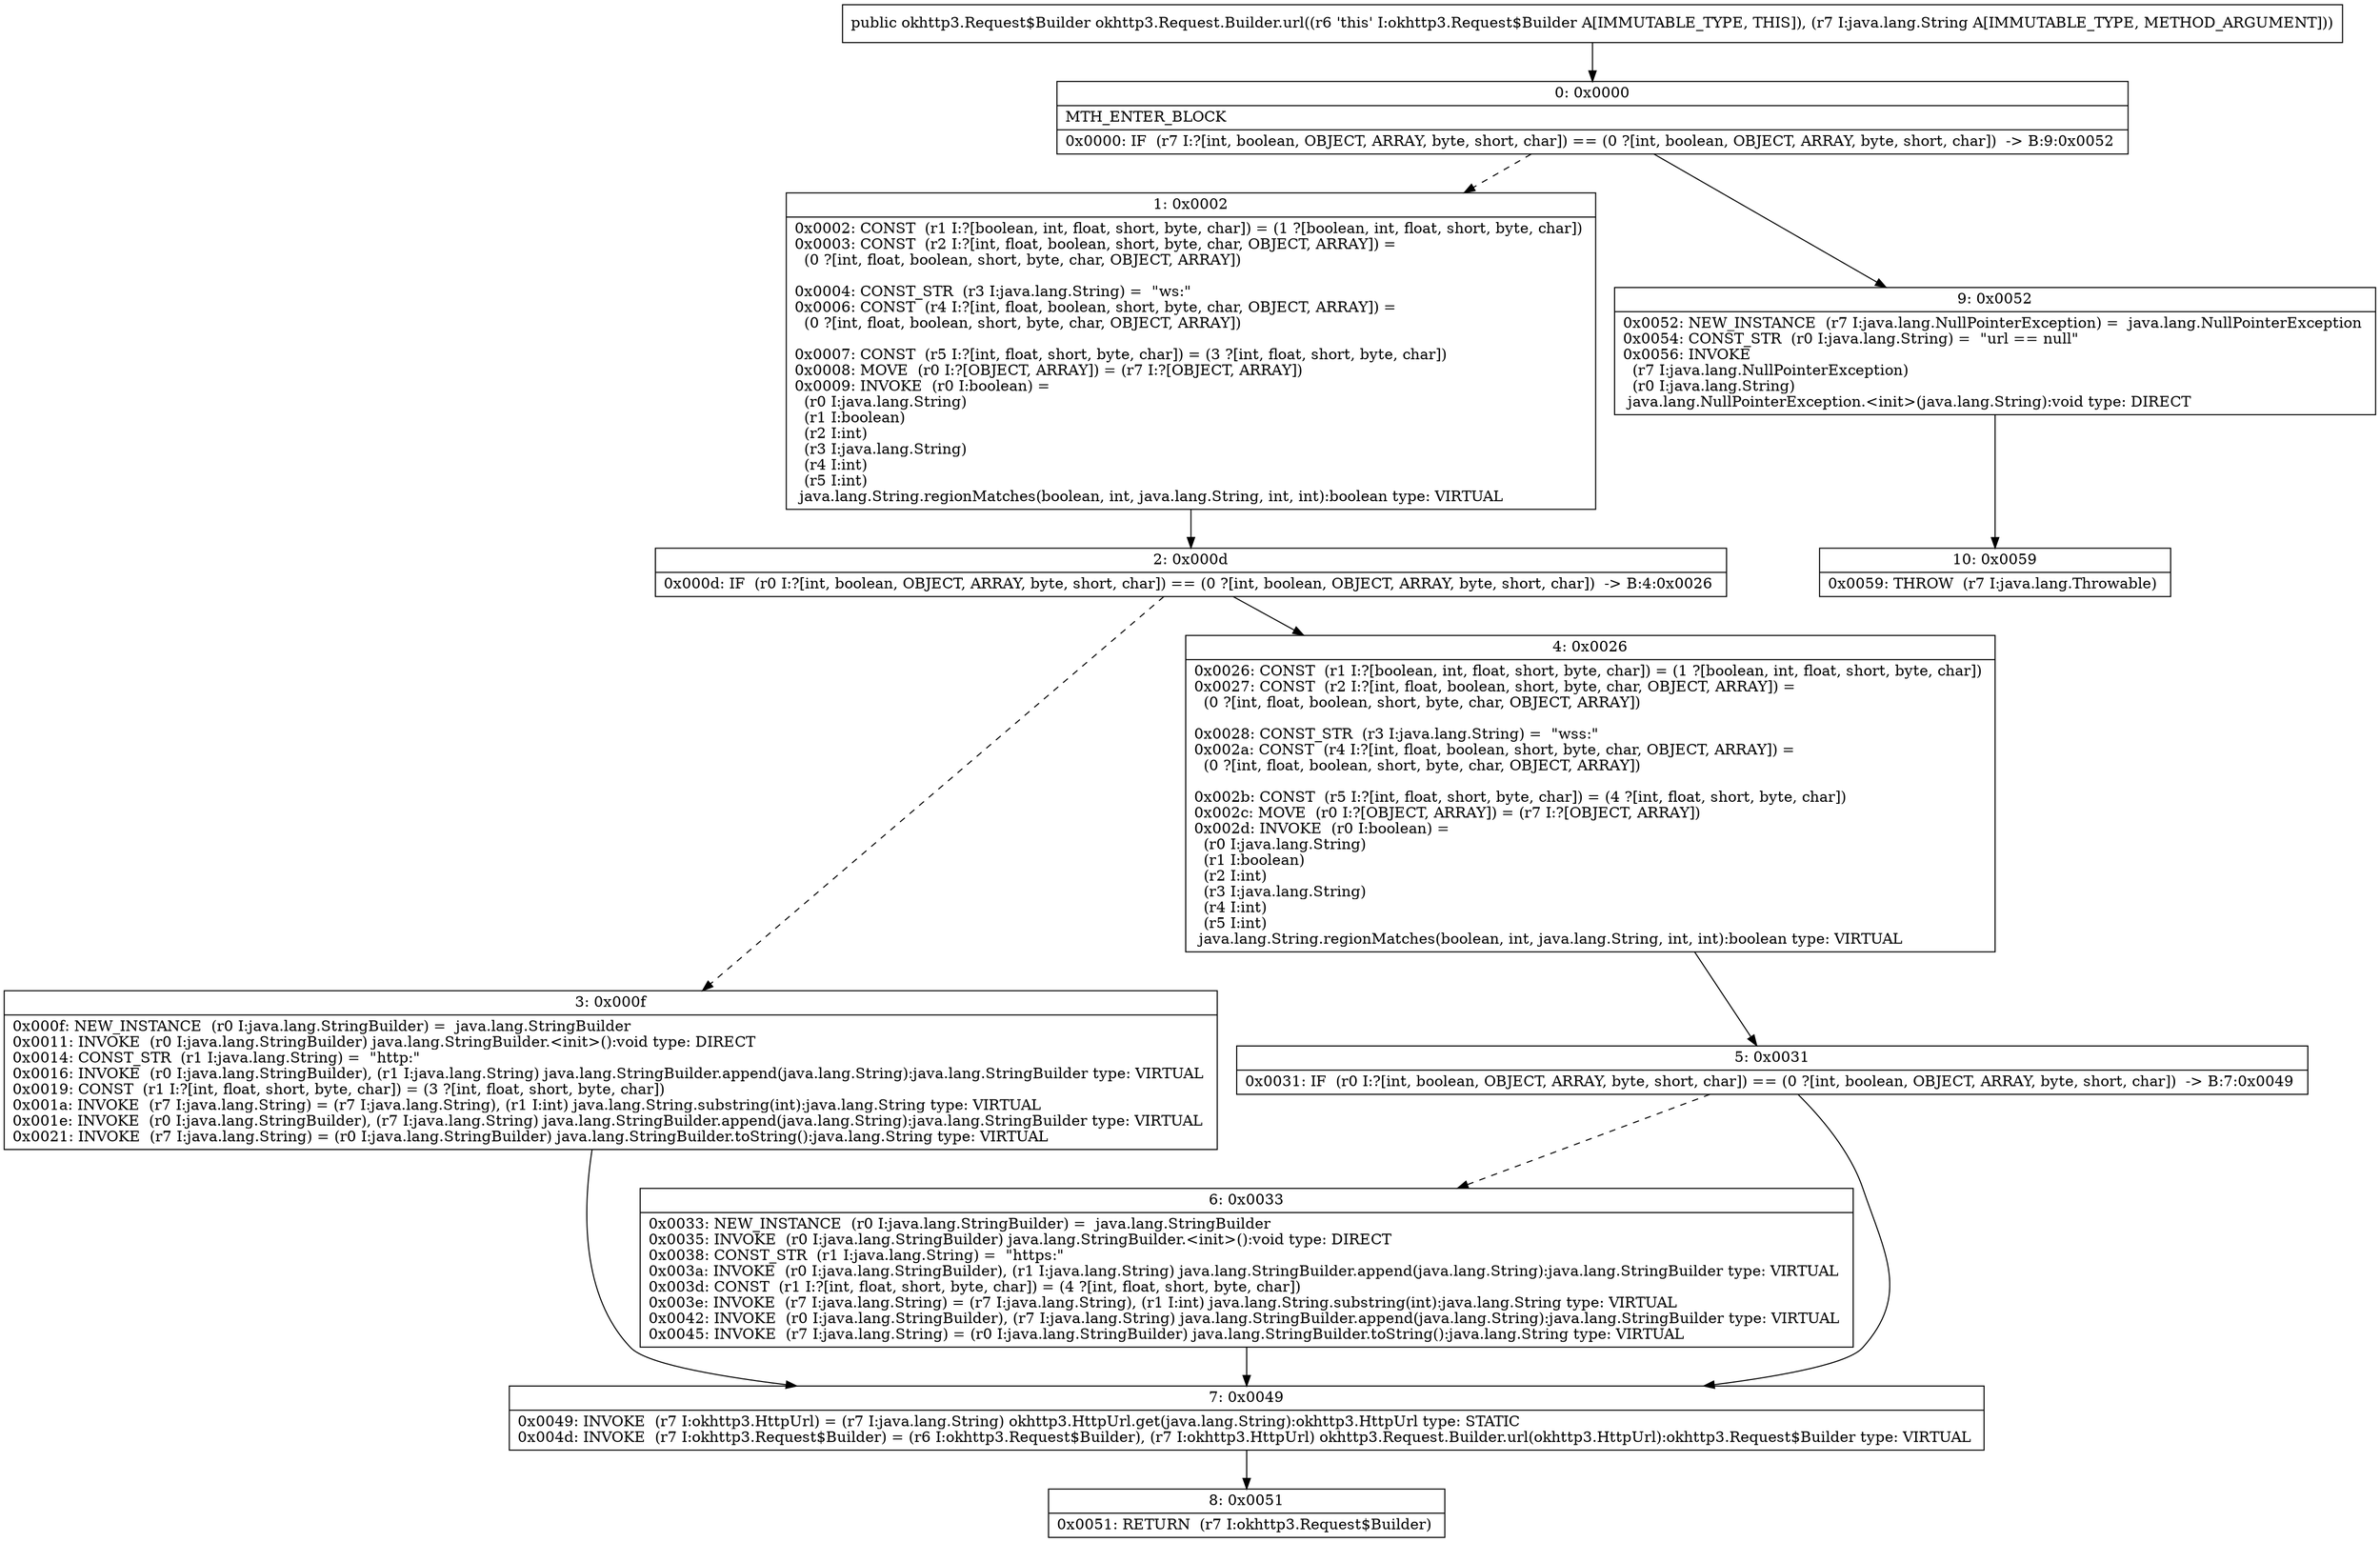 digraph "CFG forokhttp3.Request.Builder.url(Ljava\/lang\/String;)Lokhttp3\/Request$Builder;" {
Node_0 [shape=record,label="{0\:\ 0x0000|MTH_ENTER_BLOCK\l|0x0000: IF  (r7 I:?[int, boolean, OBJECT, ARRAY, byte, short, char]) == (0 ?[int, boolean, OBJECT, ARRAY, byte, short, char])  \-\> B:9:0x0052 \l}"];
Node_1 [shape=record,label="{1\:\ 0x0002|0x0002: CONST  (r1 I:?[boolean, int, float, short, byte, char]) = (1 ?[boolean, int, float, short, byte, char]) \l0x0003: CONST  (r2 I:?[int, float, boolean, short, byte, char, OBJECT, ARRAY]) = \l  (0 ?[int, float, boolean, short, byte, char, OBJECT, ARRAY])\l \l0x0004: CONST_STR  (r3 I:java.lang.String) =  \"ws:\" \l0x0006: CONST  (r4 I:?[int, float, boolean, short, byte, char, OBJECT, ARRAY]) = \l  (0 ?[int, float, boolean, short, byte, char, OBJECT, ARRAY])\l \l0x0007: CONST  (r5 I:?[int, float, short, byte, char]) = (3 ?[int, float, short, byte, char]) \l0x0008: MOVE  (r0 I:?[OBJECT, ARRAY]) = (r7 I:?[OBJECT, ARRAY]) \l0x0009: INVOKE  (r0 I:boolean) = \l  (r0 I:java.lang.String)\l  (r1 I:boolean)\l  (r2 I:int)\l  (r3 I:java.lang.String)\l  (r4 I:int)\l  (r5 I:int)\l java.lang.String.regionMatches(boolean, int, java.lang.String, int, int):boolean type: VIRTUAL \l}"];
Node_2 [shape=record,label="{2\:\ 0x000d|0x000d: IF  (r0 I:?[int, boolean, OBJECT, ARRAY, byte, short, char]) == (0 ?[int, boolean, OBJECT, ARRAY, byte, short, char])  \-\> B:4:0x0026 \l}"];
Node_3 [shape=record,label="{3\:\ 0x000f|0x000f: NEW_INSTANCE  (r0 I:java.lang.StringBuilder) =  java.lang.StringBuilder \l0x0011: INVOKE  (r0 I:java.lang.StringBuilder) java.lang.StringBuilder.\<init\>():void type: DIRECT \l0x0014: CONST_STR  (r1 I:java.lang.String) =  \"http:\" \l0x0016: INVOKE  (r0 I:java.lang.StringBuilder), (r1 I:java.lang.String) java.lang.StringBuilder.append(java.lang.String):java.lang.StringBuilder type: VIRTUAL \l0x0019: CONST  (r1 I:?[int, float, short, byte, char]) = (3 ?[int, float, short, byte, char]) \l0x001a: INVOKE  (r7 I:java.lang.String) = (r7 I:java.lang.String), (r1 I:int) java.lang.String.substring(int):java.lang.String type: VIRTUAL \l0x001e: INVOKE  (r0 I:java.lang.StringBuilder), (r7 I:java.lang.String) java.lang.StringBuilder.append(java.lang.String):java.lang.StringBuilder type: VIRTUAL \l0x0021: INVOKE  (r7 I:java.lang.String) = (r0 I:java.lang.StringBuilder) java.lang.StringBuilder.toString():java.lang.String type: VIRTUAL \l}"];
Node_4 [shape=record,label="{4\:\ 0x0026|0x0026: CONST  (r1 I:?[boolean, int, float, short, byte, char]) = (1 ?[boolean, int, float, short, byte, char]) \l0x0027: CONST  (r2 I:?[int, float, boolean, short, byte, char, OBJECT, ARRAY]) = \l  (0 ?[int, float, boolean, short, byte, char, OBJECT, ARRAY])\l \l0x0028: CONST_STR  (r3 I:java.lang.String) =  \"wss:\" \l0x002a: CONST  (r4 I:?[int, float, boolean, short, byte, char, OBJECT, ARRAY]) = \l  (0 ?[int, float, boolean, short, byte, char, OBJECT, ARRAY])\l \l0x002b: CONST  (r5 I:?[int, float, short, byte, char]) = (4 ?[int, float, short, byte, char]) \l0x002c: MOVE  (r0 I:?[OBJECT, ARRAY]) = (r7 I:?[OBJECT, ARRAY]) \l0x002d: INVOKE  (r0 I:boolean) = \l  (r0 I:java.lang.String)\l  (r1 I:boolean)\l  (r2 I:int)\l  (r3 I:java.lang.String)\l  (r4 I:int)\l  (r5 I:int)\l java.lang.String.regionMatches(boolean, int, java.lang.String, int, int):boolean type: VIRTUAL \l}"];
Node_5 [shape=record,label="{5\:\ 0x0031|0x0031: IF  (r0 I:?[int, boolean, OBJECT, ARRAY, byte, short, char]) == (0 ?[int, boolean, OBJECT, ARRAY, byte, short, char])  \-\> B:7:0x0049 \l}"];
Node_6 [shape=record,label="{6\:\ 0x0033|0x0033: NEW_INSTANCE  (r0 I:java.lang.StringBuilder) =  java.lang.StringBuilder \l0x0035: INVOKE  (r0 I:java.lang.StringBuilder) java.lang.StringBuilder.\<init\>():void type: DIRECT \l0x0038: CONST_STR  (r1 I:java.lang.String) =  \"https:\" \l0x003a: INVOKE  (r0 I:java.lang.StringBuilder), (r1 I:java.lang.String) java.lang.StringBuilder.append(java.lang.String):java.lang.StringBuilder type: VIRTUAL \l0x003d: CONST  (r1 I:?[int, float, short, byte, char]) = (4 ?[int, float, short, byte, char]) \l0x003e: INVOKE  (r7 I:java.lang.String) = (r7 I:java.lang.String), (r1 I:int) java.lang.String.substring(int):java.lang.String type: VIRTUAL \l0x0042: INVOKE  (r0 I:java.lang.StringBuilder), (r7 I:java.lang.String) java.lang.StringBuilder.append(java.lang.String):java.lang.StringBuilder type: VIRTUAL \l0x0045: INVOKE  (r7 I:java.lang.String) = (r0 I:java.lang.StringBuilder) java.lang.StringBuilder.toString():java.lang.String type: VIRTUAL \l}"];
Node_7 [shape=record,label="{7\:\ 0x0049|0x0049: INVOKE  (r7 I:okhttp3.HttpUrl) = (r7 I:java.lang.String) okhttp3.HttpUrl.get(java.lang.String):okhttp3.HttpUrl type: STATIC \l0x004d: INVOKE  (r7 I:okhttp3.Request$Builder) = (r6 I:okhttp3.Request$Builder), (r7 I:okhttp3.HttpUrl) okhttp3.Request.Builder.url(okhttp3.HttpUrl):okhttp3.Request$Builder type: VIRTUAL \l}"];
Node_8 [shape=record,label="{8\:\ 0x0051|0x0051: RETURN  (r7 I:okhttp3.Request$Builder) \l}"];
Node_9 [shape=record,label="{9\:\ 0x0052|0x0052: NEW_INSTANCE  (r7 I:java.lang.NullPointerException) =  java.lang.NullPointerException \l0x0054: CONST_STR  (r0 I:java.lang.String) =  \"url == null\" \l0x0056: INVOKE  \l  (r7 I:java.lang.NullPointerException)\l  (r0 I:java.lang.String)\l java.lang.NullPointerException.\<init\>(java.lang.String):void type: DIRECT \l}"];
Node_10 [shape=record,label="{10\:\ 0x0059|0x0059: THROW  (r7 I:java.lang.Throwable) \l}"];
MethodNode[shape=record,label="{public okhttp3.Request$Builder okhttp3.Request.Builder.url((r6 'this' I:okhttp3.Request$Builder A[IMMUTABLE_TYPE, THIS]), (r7 I:java.lang.String A[IMMUTABLE_TYPE, METHOD_ARGUMENT])) }"];
MethodNode -> Node_0;
Node_0 -> Node_1[style=dashed];
Node_0 -> Node_9;
Node_1 -> Node_2;
Node_2 -> Node_3[style=dashed];
Node_2 -> Node_4;
Node_3 -> Node_7;
Node_4 -> Node_5;
Node_5 -> Node_6[style=dashed];
Node_5 -> Node_7;
Node_6 -> Node_7;
Node_7 -> Node_8;
Node_9 -> Node_10;
}

